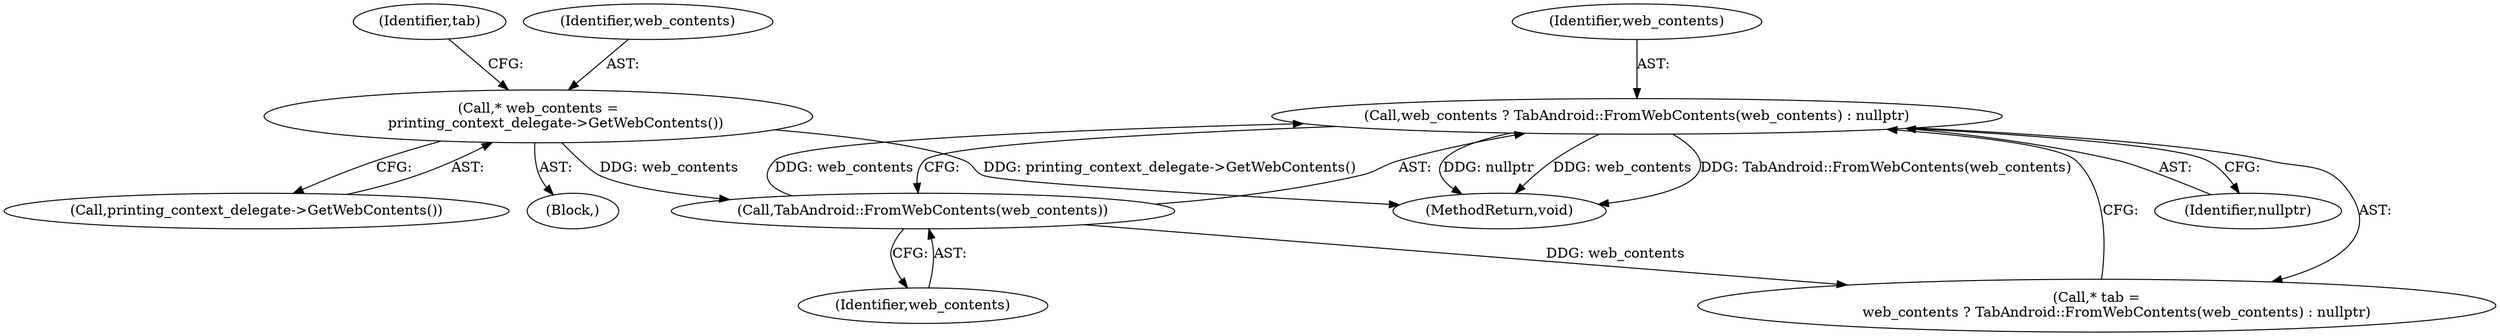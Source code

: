 digraph "1_Chrome_0720b02e4f303ea6b114d4ae9453e3a7ff55f8dc@pointer" {
"1000123" [label="(Call,web_contents ? TabAndroid::FromWebContents(web_contents) : nullptr)"];
"1000125" [label="(Call,TabAndroid::FromWebContents(web_contents))"];
"1000117" [label="(Call,* web_contents =\n        printing_context_delegate->GetWebContents())"];
"1000123" [label="(Call,web_contents ? TabAndroid::FromWebContents(web_contents) : nullptr)"];
"1000119" [label="(Call,printing_context_delegate->GetWebContents())"];
"1000109" [label="(Block,)"];
"1000125" [label="(Call,TabAndroid::FromWebContents(web_contents))"];
"1000122" [label="(Identifier,tab)"];
"1000117" [label="(Call,* web_contents =\n        printing_context_delegate->GetWebContents())"];
"1000121" [label="(Call,* tab =\n         web_contents ? TabAndroid::FromWebContents(web_contents) : nullptr)"];
"1000127" [label="(Identifier,nullptr)"];
"1000118" [label="(Identifier,web_contents)"];
"1000126" [label="(Identifier,web_contents)"];
"1000124" [label="(Identifier,web_contents)"];
"1000144" [label="(MethodReturn,void)"];
"1000123" -> "1000121"  [label="AST: "];
"1000123" -> "1000125"  [label="CFG: "];
"1000123" -> "1000127"  [label="CFG: "];
"1000124" -> "1000123"  [label="AST: "];
"1000125" -> "1000123"  [label="AST: "];
"1000127" -> "1000123"  [label="AST: "];
"1000121" -> "1000123"  [label="CFG: "];
"1000123" -> "1000144"  [label="DDG: TabAndroid::FromWebContents(web_contents)"];
"1000123" -> "1000144"  [label="DDG: nullptr"];
"1000123" -> "1000144"  [label="DDG: web_contents"];
"1000125" -> "1000123"  [label="DDG: web_contents"];
"1000125" -> "1000126"  [label="CFG: "];
"1000126" -> "1000125"  [label="AST: "];
"1000125" -> "1000121"  [label="DDG: web_contents"];
"1000117" -> "1000125"  [label="DDG: web_contents"];
"1000117" -> "1000109"  [label="AST: "];
"1000117" -> "1000119"  [label="CFG: "];
"1000118" -> "1000117"  [label="AST: "];
"1000119" -> "1000117"  [label="AST: "];
"1000122" -> "1000117"  [label="CFG: "];
"1000117" -> "1000144"  [label="DDG: printing_context_delegate->GetWebContents()"];
}
